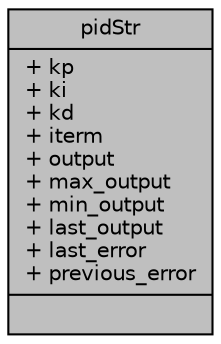digraph "pidStr"
{
 // INTERACTIVE_SVG=YES
 // LATEX_PDF_SIZE
  edge [fontname="Helvetica",fontsize="10",labelfontname="Helvetica",labelfontsize="10"];
  node [fontname="Helvetica",fontsize="10",shape=record];
  Node1 [label="{pidStr\n|+ kp\l+ ki\l+ kd\l+ iterm\l+ output\l+ max_output\l+ min_output\l+ last_output\l+ last_error\l+ previous_error\l|}",height=0.2,width=0.4,color="black", fillcolor="grey75", style="filled", fontcolor="black",tooltip=" "];
}
